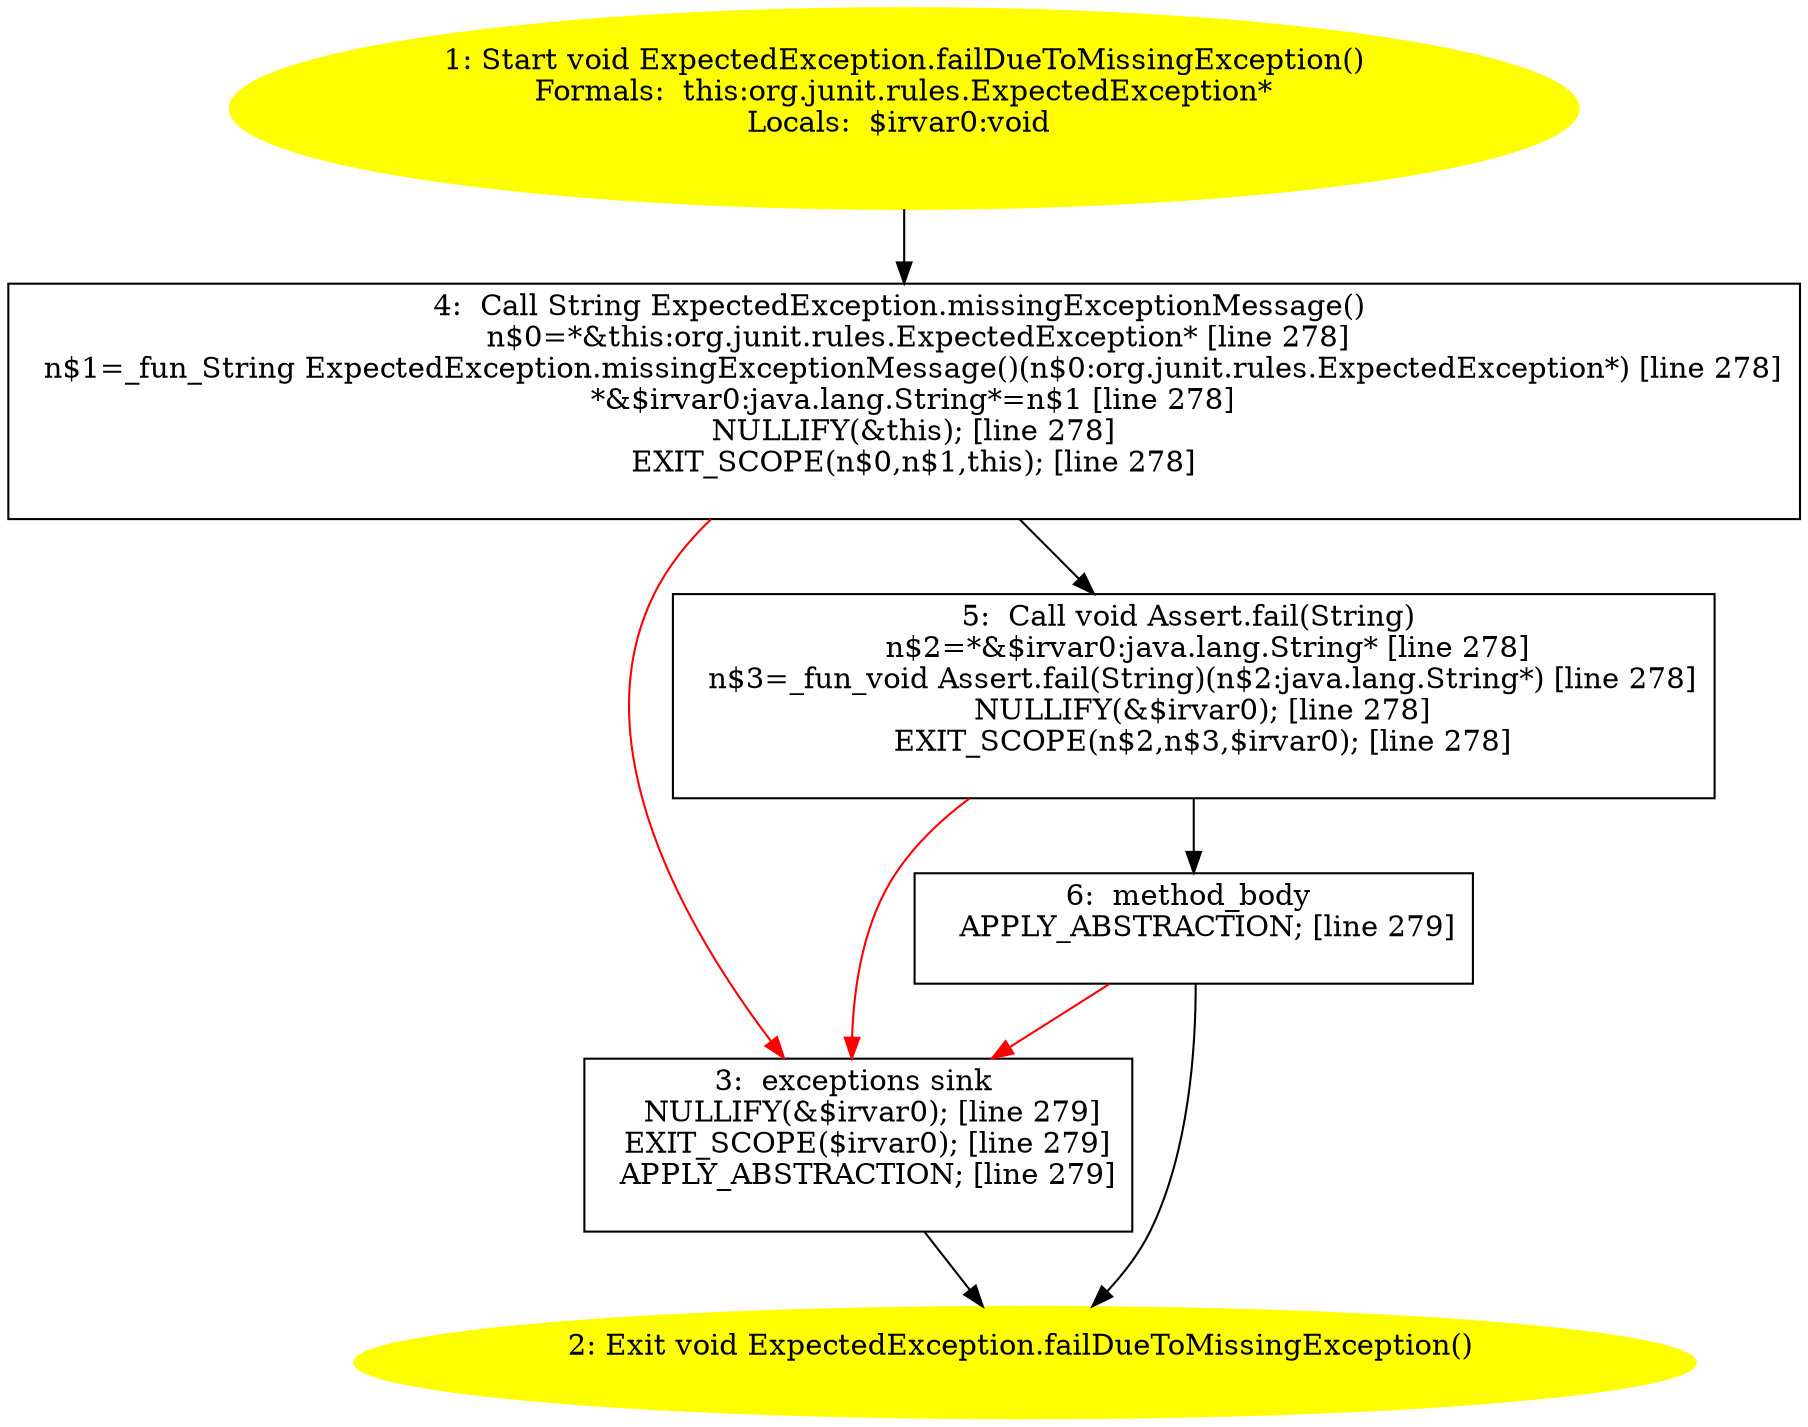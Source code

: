 /* @generated */
digraph cfg {
"org.junit.rules.ExpectedException.failDueToMissingException():void.bfb8451e719d820a7df8a1d825f7e288_1" [label="1: Start void ExpectedException.failDueToMissingException()\nFormals:  this:org.junit.rules.ExpectedException*\nLocals:  $irvar0:void \n  " color=yellow style=filled]
	

	 "org.junit.rules.ExpectedException.failDueToMissingException():void.bfb8451e719d820a7df8a1d825f7e288_1" -> "org.junit.rules.ExpectedException.failDueToMissingException():void.bfb8451e719d820a7df8a1d825f7e288_4" ;
"org.junit.rules.ExpectedException.failDueToMissingException():void.bfb8451e719d820a7df8a1d825f7e288_2" [label="2: Exit void ExpectedException.failDueToMissingException() \n  " color=yellow style=filled]
	

"org.junit.rules.ExpectedException.failDueToMissingException():void.bfb8451e719d820a7df8a1d825f7e288_3" [label="3:  exceptions sink \n   NULLIFY(&$irvar0); [line 279]\n  EXIT_SCOPE($irvar0); [line 279]\n  APPLY_ABSTRACTION; [line 279]\n " shape="box"]
	

	 "org.junit.rules.ExpectedException.failDueToMissingException():void.bfb8451e719d820a7df8a1d825f7e288_3" -> "org.junit.rules.ExpectedException.failDueToMissingException():void.bfb8451e719d820a7df8a1d825f7e288_2" ;
"org.junit.rules.ExpectedException.failDueToMissingException():void.bfb8451e719d820a7df8a1d825f7e288_4" [label="4:  Call String ExpectedException.missingExceptionMessage() \n   n$0=*&this:org.junit.rules.ExpectedException* [line 278]\n  n$1=_fun_String ExpectedException.missingExceptionMessage()(n$0:org.junit.rules.ExpectedException*) [line 278]\n  *&$irvar0:java.lang.String*=n$1 [line 278]\n  NULLIFY(&this); [line 278]\n  EXIT_SCOPE(n$0,n$1,this); [line 278]\n " shape="box"]
	

	 "org.junit.rules.ExpectedException.failDueToMissingException():void.bfb8451e719d820a7df8a1d825f7e288_4" -> "org.junit.rules.ExpectedException.failDueToMissingException():void.bfb8451e719d820a7df8a1d825f7e288_5" ;
	 "org.junit.rules.ExpectedException.failDueToMissingException():void.bfb8451e719d820a7df8a1d825f7e288_4" -> "org.junit.rules.ExpectedException.failDueToMissingException():void.bfb8451e719d820a7df8a1d825f7e288_3" [color="red" ];
"org.junit.rules.ExpectedException.failDueToMissingException():void.bfb8451e719d820a7df8a1d825f7e288_5" [label="5:  Call void Assert.fail(String) \n   n$2=*&$irvar0:java.lang.String* [line 278]\n  n$3=_fun_void Assert.fail(String)(n$2:java.lang.String*) [line 278]\n  NULLIFY(&$irvar0); [line 278]\n  EXIT_SCOPE(n$2,n$3,$irvar0); [line 278]\n " shape="box"]
	

	 "org.junit.rules.ExpectedException.failDueToMissingException():void.bfb8451e719d820a7df8a1d825f7e288_5" -> "org.junit.rules.ExpectedException.failDueToMissingException():void.bfb8451e719d820a7df8a1d825f7e288_6" ;
	 "org.junit.rules.ExpectedException.failDueToMissingException():void.bfb8451e719d820a7df8a1d825f7e288_5" -> "org.junit.rules.ExpectedException.failDueToMissingException():void.bfb8451e719d820a7df8a1d825f7e288_3" [color="red" ];
"org.junit.rules.ExpectedException.failDueToMissingException():void.bfb8451e719d820a7df8a1d825f7e288_6" [label="6:  method_body \n   APPLY_ABSTRACTION; [line 279]\n " shape="box"]
	

	 "org.junit.rules.ExpectedException.failDueToMissingException():void.bfb8451e719d820a7df8a1d825f7e288_6" -> "org.junit.rules.ExpectedException.failDueToMissingException():void.bfb8451e719d820a7df8a1d825f7e288_2" ;
	 "org.junit.rules.ExpectedException.failDueToMissingException():void.bfb8451e719d820a7df8a1d825f7e288_6" -> "org.junit.rules.ExpectedException.failDueToMissingException():void.bfb8451e719d820a7df8a1d825f7e288_3" [color="red" ];
}
